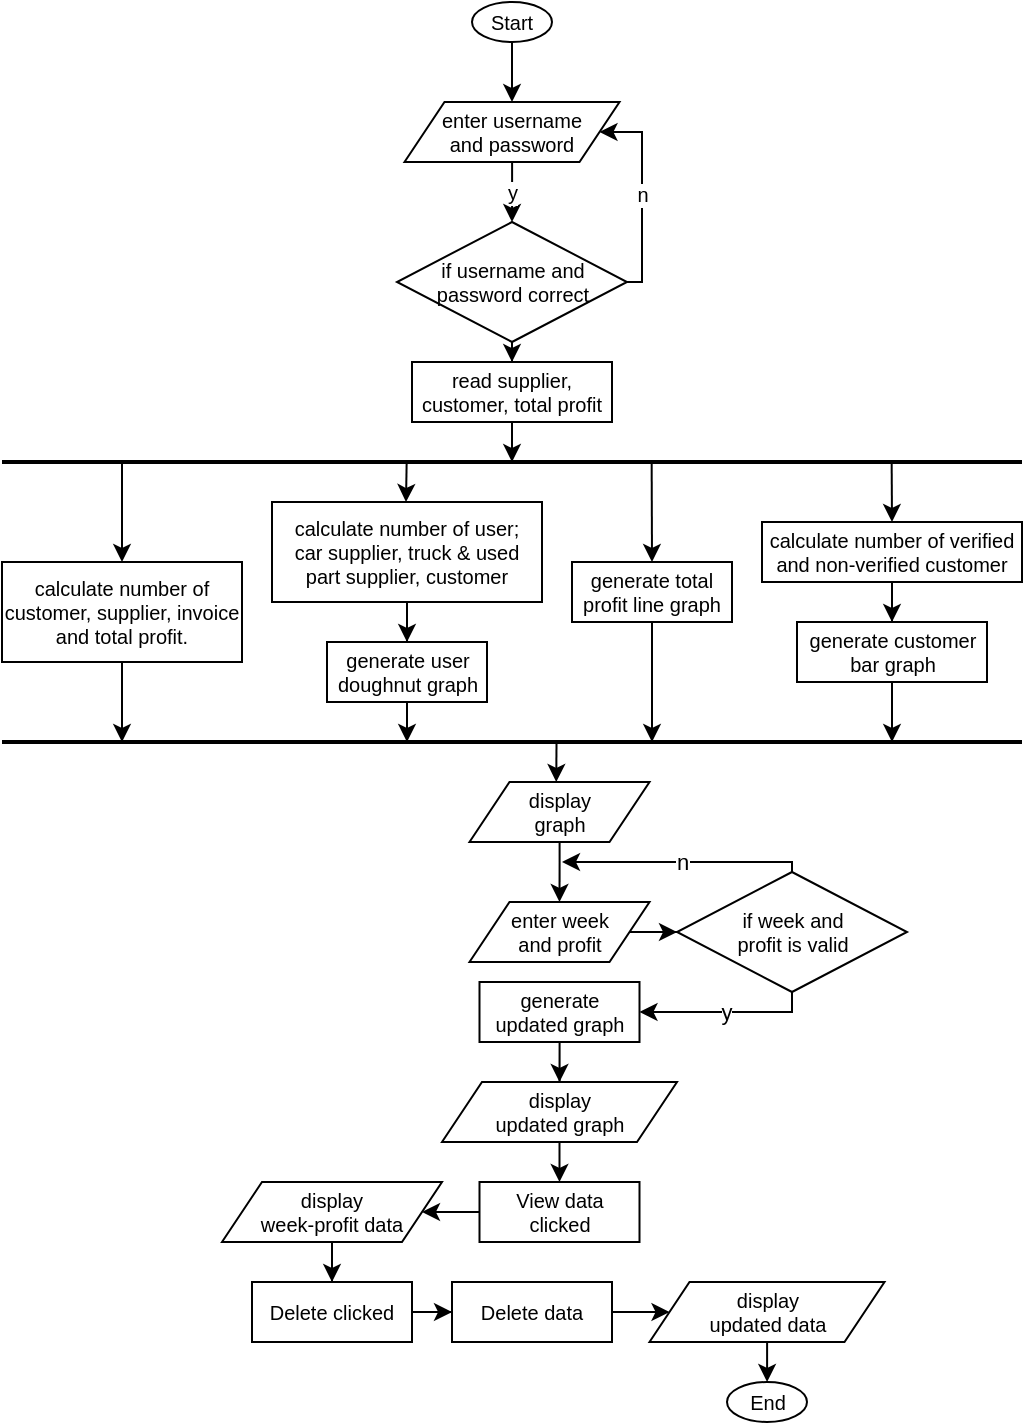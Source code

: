 <mxfile version="16.6.2" type="github">
  <diagram id="H_Jdd_ldM9zLRPTjP1w7" name="Page-1">
    <mxGraphModel dx="1324" dy="788" grid="1" gridSize="10" guides="1" tooltips="1" connect="1" arrows="1" fold="1" page="1" pageScale="1" pageWidth="850" pageHeight="1100" math="0" shadow="0">
      <root>
        <mxCell id="0" />
        <mxCell id="1" parent="0" />
        <mxCell id="H62kmctnPfHN1klwQb1k-8" style="edgeStyle=orthogonalEdgeStyle;rounded=0;orthogonalLoop=1;jettySize=auto;html=1;entryX=0.5;entryY=0;entryDx=0;entryDy=0;strokeWidth=1;fontSize=10;" parent="1" source="H62kmctnPfHN1klwQb1k-1" target="H62kmctnPfHN1klwQb1k-2" edge="1">
          <mxGeometry relative="1" as="geometry" />
        </mxCell>
        <mxCell id="H62kmctnPfHN1klwQb1k-1" value="Start" style="ellipse;whiteSpace=wrap;html=1;strokeWidth=1;fontSize=10;" parent="1" vertex="1">
          <mxGeometry x="235" width="40" height="20" as="geometry" />
        </mxCell>
        <mxCell id="H62kmctnPfHN1klwQb1k-9" value="y" style="edgeStyle=orthogonalEdgeStyle;rounded=0;orthogonalLoop=1;jettySize=auto;html=1;entryX=0.5;entryY=0;entryDx=0;entryDy=0;strokeWidth=1;fontSize=10;" parent="1" source="H62kmctnPfHN1klwQb1k-2" target="H62kmctnPfHN1klwQb1k-3" edge="1">
          <mxGeometry relative="1" as="geometry" />
        </mxCell>
        <mxCell id="H62kmctnPfHN1klwQb1k-2" value="enter username &lt;br style=&quot;font-size: 10px;&quot;&gt;and password" style="shape=parallelogram;perimeter=parallelogramPerimeter;whiteSpace=wrap;html=1;fixedSize=1;strokeWidth=1;fontSize=10;" parent="1" vertex="1">
          <mxGeometry x="201.25" y="50" width="107.5" height="30" as="geometry" />
        </mxCell>
        <mxCell id="H62kmctnPfHN1klwQb1k-10" value="n" style="edgeStyle=orthogonalEdgeStyle;rounded=0;orthogonalLoop=1;jettySize=auto;html=1;exitX=1;exitY=0.5;exitDx=0;exitDy=0;entryX=1;entryY=0.5;entryDx=0;entryDy=0;strokeWidth=1;fontSize=10;" parent="1" source="H62kmctnPfHN1klwQb1k-3" target="H62kmctnPfHN1klwQb1k-2" edge="1">
          <mxGeometry relative="1" as="geometry">
            <mxPoint x="440" y="70" as="targetPoint" />
            <Array as="points">
              <mxPoint x="320" y="140" />
              <mxPoint x="320" y="65" />
            </Array>
          </mxGeometry>
        </mxCell>
        <mxCell id="H62kmctnPfHN1klwQb1k-14" style="edgeStyle=orthogonalEdgeStyle;rounded=0;orthogonalLoop=1;jettySize=auto;html=1;strokeWidth=1;fontSize=10;entryX=0.5;entryY=0;entryDx=0;entryDy=0;" parent="1" source="H62kmctnPfHN1klwQb1k-3" target="H62kmctnPfHN1klwQb1k-33" edge="1">
          <mxGeometry relative="1" as="geometry">
            <mxPoint x="255" y="180" as="targetPoint" />
          </mxGeometry>
        </mxCell>
        <mxCell id="H62kmctnPfHN1klwQb1k-3" value="if username and &lt;br&gt;password correct" style="rhombus;whiteSpace=wrap;html=1;strokeWidth=1;fontSize=10;" parent="1" vertex="1">
          <mxGeometry x="197.5" y="110" width="115" height="60" as="geometry" />
        </mxCell>
        <mxCell id="H62kmctnPfHN1klwQb1k-24" style="edgeStyle=orthogonalEdgeStyle;rounded=0;orthogonalLoop=1;jettySize=auto;html=1;fontSize=9;startArrow=none;startFill=0;strokeWidth=1;" parent="1" source="H62kmctnPfHN1klwQb1k-4" edge="1">
          <mxGeometry relative="1" as="geometry">
            <mxPoint x="60" y="370" as="targetPoint" />
          </mxGeometry>
        </mxCell>
        <mxCell id="H62kmctnPfHN1klwQb1k-4" value="calculate number of customer, supplier, invoice and total profit." style="rounded=0;whiteSpace=wrap;html=1;strokeWidth=1;fontSize=10;" parent="1" vertex="1">
          <mxGeometry y="280" width="120" height="50" as="geometry" />
        </mxCell>
        <mxCell id="H62kmctnPfHN1klwQb1k-25" style="edgeStyle=orthogonalEdgeStyle;rounded=0;orthogonalLoop=1;jettySize=auto;html=1;entryX=0.5;entryY=0;entryDx=0;entryDy=0;fontSize=9;startArrow=none;startFill=0;strokeWidth=1;" parent="1" source="H62kmctnPfHN1klwQb1k-12" target="H62kmctnPfHN1klwQb1k-17" edge="1">
          <mxGeometry relative="1" as="geometry" />
        </mxCell>
        <mxCell id="H62kmctnPfHN1klwQb1k-12" value="calculate number of user;&lt;br&gt;car supplier, truck &amp;amp; used &lt;br&gt;part supplier, customer" style="rounded=0;whiteSpace=wrap;html=1;strokeWidth=1;fontSize=10;" parent="1" vertex="1">
          <mxGeometry x="135" y="250" width="135" height="50" as="geometry" />
        </mxCell>
        <mxCell id="H62kmctnPfHN1klwQb1k-13" value="" style="shape=link;html=1;rounded=0;strokeWidth=1;fontSize=10;width=-1.034;" parent="1" edge="1">
          <mxGeometry width="100" relative="1" as="geometry">
            <mxPoint y="230" as="sourcePoint" />
            <mxPoint x="510" y="230" as="targetPoint" />
          </mxGeometry>
        </mxCell>
        <mxCell id="H62kmctnPfHN1klwQb1k-27" style="edgeStyle=orthogonalEdgeStyle;rounded=0;orthogonalLoop=1;jettySize=auto;html=1;fontSize=9;startArrow=none;startFill=0;strokeWidth=1;" parent="1" source="H62kmctnPfHN1klwQb1k-15" edge="1">
          <mxGeometry relative="1" as="geometry">
            <mxPoint x="325" y="370" as="targetPoint" />
          </mxGeometry>
        </mxCell>
        <mxCell id="H62kmctnPfHN1klwQb1k-15" value="generate total &lt;br&gt;profit line graph" style="rounded=0;whiteSpace=wrap;html=1;strokeWidth=1;fontSize=10;" parent="1" vertex="1">
          <mxGeometry x="285" y="280" width="80" height="30" as="geometry" />
        </mxCell>
        <mxCell id="H62kmctnPfHN1klwQb1k-26" style="edgeStyle=orthogonalEdgeStyle;rounded=0;orthogonalLoop=1;jettySize=auto;html=1;entryX=0.5;entryY=0;entryDx=0;entryDy=0;fontSize=9;startArrow=none;startFill=0;strokeWidth=1;" parent="1" source="H62kmctnPfHN1klwQb1k-16" target="H62kmctnPfHN1klwQb1k-18" edge="1">
          <mxGeometry relative="1" as="geometry" />
        </mxCell>
        <mxCell id="H62kmctnPfHN1klwQb1k-16" value="calculate number of verified and non-verified customer" style="rounded=0;whiteSpace=wrap;html=1;strokeWidth=1;fontSize=10;" parent="1" vertex="1">
          <mxGeometry x="380" y="260" width="130" height="30" as="geometry" />
        </mxCell>
        <mxCell id="H62kmctnPfHN1klwQb1k-28" style="edgeStyle=orthogonalEdgeStyle;rounded=0;orthogonalLoop=1;jettySize=auto;html=1;fontSize=9;startArrow=none;startFill=0;strokeWidth=1;" parent="1" source="H62kmctnPfHN1klwQb1k-17" edge="1">
          <mxGeometry relative="1" as="geometry">
            <mxPoint x="202.5" y="370" as="targetPoint" />
          </mxGeometry>
        </mxCell>
        <mxCell id="H62kmctnPfHN1klwQb1k-17" value="generate user doughnut&amp;nbsp;graph" style="rounded=0;whiteSpace=wrap;html=1;strokeWidth=1;fontSize=10;" parent="1" vertex="1">
          <mxGeometry x="162.5" y="320" width="80" height="30" as="geometry" />
        </mxCell>
        <mxCell id="H62kmctnPfHN1klwQb1k-29" style="edgeStyle=orthogonalEdgeStyle;rounded=0;orthogonalLoop=1;jettySize=auto;html=1;fontSize=9;startArrow=none;startFill=0;strokeWidth=1;" parent="1" source="H62kmctnPfHN1klwQb1k-18" edge="1">
          <mxGeometry relative="1" as="geometry">
            <mxPoint x="445.0" y="370" as="targetPoint" />
          </mxGeometry>
        </mxCell>
        <mxCell id="H62kmctnPfHN1klwQb1k-18" value="generate customer bar&amp;nbsp;graph" style="rounded=0;whiteSpace=wrap;html=1;strokeWidth=1;fontSize=10;" parent="1" vertex="1">
          <mxGeometry x="397.5" y="310" width="95" height="30" as="geometry" />
        </mxCell>
        <mxCell id="H62kmctnPfHN1klwQb1k-19" value="" style="endArrow=none;html=1;rounded=0;fontSize=9;strokeWidth=1;exitX=0.5;exitY=0;exitDx=0;exitDy=0;startArrow=classic;startFill=1;" parent="1" source="H62kmctnPfHN1klwQb1k-4" edge="1">
          <mxGeometry width="50" height="50" relative="1" as="geometry">
            <mxPoint x="180" y="330" as="sourcePoint" />
            <mxPoint x="60" y="230" as="targetPoint" />
          </mxGeometry>
        </mxCell>
        <mxCell id="H62kmctnPfHN1klwQb1k-20" value="" style="endArrow=none;html=1;rounded=0;fontSize=9;strokeWidth=1;startArrow=classic;startFill=1;" parent="1" edge="1">
          <mxGeometry width="50" height="50" relative="1" as="geometry">
            <mxPoint x="202" y="250" as="sourcePoint" />
            <mxPoint x="202.33" y="230" as="targetPoint" />
          </mxGeometry>
        </mxCell>
        <mxCell id="H62kmctnPfHN1klwQb1k-21" value="" style="endArrow=none;html=1;rounded=0;fontSize=9;strokeWidth=1;exitX=0.5;exitY=0;exitDx=0;exitDy=0;startArrow=classic;startFill=1;" parent="1" source="H62kmctnPfHN1klwQb1k-15" edge="1">
          <mxGeometry width="50" height="50" relative="1" as="geometry">
            <mxPoint x="324.83" y="250" as="sourcePoint" />
            <mxPoint x="324.83" y="230" as="targetPoint" />
          </mxGeometry>
        </mxCell>
        <mxCell id="H62kmctnPfHN1klwQb1k-22" value="" style="endArrow=none;html=1;rounded=0;fontSize=9;strokeWidth=1;exitX=0.5;exitY=0;exitDx=0;exitDy=0;startArrow=classic;startFill=1;" parent="1" source="H62kmctnPfHN1klwQb1k-16" edge="1">
          <mxGeometry width="50" height="50" relative="1" as="geometry">
            <mxPoint x="444.83" y="250" as="sourcePoint" />
            <mxPoint x="444.83" y="230" as="targetPoint" />
          </mxGeometry>
        </mxCell>
        <mxCell id="H62kmctnPfHN1klwQb1k-23" value="" style="shape=link;html=1;rounded=0;strokeWidth=1;fontSize=10;width=-1.034;" parent="1" edge="1">
          <mxGeometry width="100" relative="1" as="geometry">
            <mxPoint y="370.0" as="sourcePoint" />
            <mxPoint x="510" y="370.0" as="targetPoint" />
          </mxGeometry>
        </mxCell>
        <mxCell id="H62kmctnPfHN1klwQb1k-31" value="" style="endArrow=none;html=1;rounded=0;fontSize=9;strokeWidth=1;exitX=0.482;exitY=-0.001;exitDx=0;exitDy=0;startArrow=classic;startFill=1;exitPerimeter=0;" parent="1" source="H62kmctnPfHN1klwQb1k-67" edge="1">
          <mxGeometry width="50" height="50" relative="1" as="geometry">
            <mxPoint x="277.5" y="390" as="sourcePoint" />
            <mxPoint x="277.26" y="370" as="targetPoint" />
          </mxGeometry>
        </mxCell>
        <mxCell id="H62kmctnPfHN1klwQb1k-35" style="edgeStyle=orthogonalEdgeStyle;rounded=0;orthogonalLoop=1;jettySize=auto;html=1;fontSize=9;startArrow=none;startFill=0;strokeWidth=1;" parent="1" source="H62kmctnPfHN1klwQb1k-33" edge="1">
          <mxGeometry relative="1" as="geometry">
            <mxPoint x="255" y="230.0" as="targetPoint" />
          </mxGeometry>
        </mxCell>
        <mxCell id="H62kmctnPfHN1klwQb1k-33" value="read supplier, customer, total profit" style="rounded=0;whiteSpace=wrap;html=1;strokeWidth=1;fontSize=10;" parent="1" vertex="1">
          <mxGeometry x="205" y="180" width="100" height="30" as="geometry" />
        </mxCell>
        <mxCell id="c0aOj0A7oZVtgGrrbuwA-3" style="edgeStyle=orthogonalEdgeStyle;rounded=0;orthogonalLoop=1;jettySize=auto;html=1;entryX=0.5;entryY=0;entryDx=0;entryDy=0;" edge="1" parent="1" source="H62kmctnPfHN1klwQb1k-67" target="c0aOj0A7oZVtgGrrbuwA-4">
          <mxGeometry relative="1" as="geometry">
            <mxPoint x="278.75" y="440" as="targetPoint" />
          </mxGeometry>
        </mxCell>
        <mxCell id="H62kmctnPfHN1klwQb1k-67" value="display&lt;br&gt;graph" style="shape=parallelogram;perimeter=parallelogramPerimeter;whiteSpace=wrap;html=1;fixedSize=1;strokeWidth=1;fontSize=10;" parent="1" vertex="1">
          <mxGeometry x="233.75" y="390" width="90" height="30" as="geometry" />
        </mxCell>
        <mxCell id="c0aOj0A7oZVtgGrrbuwA-10" style="edgeStyle=orthogonalEdgeStyle;rounded=0;orthogonalLoop=1;jettySize=auto;html=1;entryX=0;entryY=0.5;entryDx=0;entryDy=0;" edge="1" parent="1" source="c0aOj0A7oZVtgGrrbuwA-4" target="c0aOj0A7oZVtgGrrbuwA-9">
          <mxGeometry relative="1" as="geometry" />
        </mxCell>
        <mxCell id="c0aOj0A7oZVtgGrrbuwA-4" value="enter week&lt;br&gt;and profit" style="shape=parallelogram;perimeter=parallelogramPerimeter;whiteSpace=wrap;html=1;fixedSize=1;strokeWidth=1;fontSize=10;" vertex="1" parent="1">
          <mxGeometry x="233.75" y="450" width="90" height="30" as="geometry" />
        </mxCell>
        <mxCell id="c0aOj0A7oZVtgGrrbuwA-16" style="edgeStyle=orthogonalEdgeStyle;rounded=0;orthogonalLoop=1;jettySize=auto;html=1;entryX=0.5;entryY=0;entryDx=0;entryDy=0;" edge="1" parent="1" source="c0aOj0A7oZVtgGrrbuwA-5" target="c0aOj0A7oZVtgGrrbuwA-15">
          <mxGeometry relative="1" as="geometry" />
        </mxCell>
        <mxCell id="c0aOj0A7oZVtgGrrbuwA-5" value="display&lt;br&gt;updated graph" style="shape=parallelogram;perimeter=parallelogramPerimeter;whiteSpace=wrap;html=1;fixedSize=1;strokeWidth=1;fontSize=10;" vertex="1" parent="1">
          <mxGeometry x="220" y="540" width="117.5" height="30" as="geometry" />
        </mxCell>
        <mxCell id="c0aOj0A7oZVtgGrrbuwA-8" style="edgeStyle=orthogonalEdgeStyle;rounded=0;orthogonalLoop=1;jettySize=auto;html=1;entryX=0.5;entryY=0;entryDx=0;entryDy=0;" edge="1" parent="1" source="c0aOj0A7oZVtgGrrbuwA-6" target="c0aOj0A7oZVtgGrrbuwA-5">
          <mxGeometry relative="1" as="geometry" />
        </mxCell>
        <mxCell id="c0aOj0A7oZVtgGrrbuwA-6" value="generate updated graph" style="rounded=0;whiteSpace=wrap;html=1;strokeWidth=1;fontSize=10;" vertex="1" parent="1">
          <mxGeometry x="238.75" y="490" width="80" height="30" as="geometry" />
        </mxCell>
        <mxCell id="c0aOj0A7oZVtgGrrbuwA-11" value="n" style="edgeStyle=orthogonalEdgeStyle;rounded=0;orthogonalLoop=1;jettySize=auto;html=1;exitX=0.5;exitY=0;exitDx=0;exitDy=0;" edge="1" parent="1" source="c0aOj0A7oZVtgGrrbuwA-9">
          <mxGeometry relative="1" as="geometry">
            <mxPoint x="280" y="430" as="targetPoint" />
            <Array as="points">
              <mxPoint x="395" y="430" />
            </Array>
          </mxGeometry>
        </mxCell>
        <mxCell id="c0aOj0A7oZVtgGrrbuwA-12" value="y" style="edgeStyle=orthogonalEdgeStyle;rounded=0;orthogonalLoop=1;jettySize=auto;html=1;entryX=1;entryY=0.5;entryDx=0;entryDy=0;exitX=0.5;exitY=1;exitDx=0;exitDy=0;" edge="1" parent="1" source="c0aOj0A7oZVtgGrrbuwA-9" target="c0aOj0A7oZVtgGrrbuwA-6">
          <mxGeometry relative="1" as="geometry">
            <Array as="points">
              <mxPoint x="395" y="505" />
            </Array>
          </mxGeometry>
        </mxCell>
        <mxCell id="c0aOj0A7oZVtgGrrbuwA-9" value="if week and &lt;br&gt;profit is valid" style="rhombus;whiteSpace=wrap;html=1;strokeWidth=1;fontSize=10;" vertex="1" parent="1">
          <mxGeometry x="337.5" y="435" width="115" height="60" as="geometry" />
        </mxCell>
        <mxCell id="c0aOj0A7oZVtgGrrbuwA-18" style="edgeStyle=orthogonalEdgeStyle;rounded=0;orthogonalLoop=1;jettySize=auto;html=1;entryX=1;entryY=0.5;entryDx=0;entryDy=0;" edge="1" parent="1" source="c0aOj0A7oZVtgGrrbuwA-15" target="c0aOj0A7oZVtgGrrbuwA-17">
          <mxGeometry relative="1" as="geometry" />
        </mxCell>
        <mxCell id="c0aOj0A7oZVtgGrrbuwA-15" value="View data&lt;br&gt;clicked" style="rounded=0;whiteSpace=wrap;html=1;strokeWidth=1;fontSize=10;" vertex="1" parent="1">
          <mxGeometry x="238.75" y="590" width="80" height="30" as="geometry" />
        </mxCell>
        <mxCell id="c0aOj0A7oZVtgGrrbuwA-23" style="edgeStyle=orthogonalEdgeStyle;rounded=0;orthogonalLoop=1;jettySize=auto;html=1;entryX=0.5;entryY=0;entryDx=0;entryDy=0;" edge="1" parent="1" source="c0aOj0A7oZVtgGrrbuwA-17" target="c0aOj0A7oZVtgGrrbuwA-19">
          <mxGeometry relative="1" as="geometry" />
        </mxCell>
        <mxCell id="c0aOj0A7oZVtgGrrbuwA-17" value="display&lt;br&gt;week-profit data" style="shape=parallelogram;perimeter=parallelogramPerimeter;whiteSpace=wrap;html=1;fixedSize=1;strokeWidth=1;fontSize=10;" vertex="1" parent="1">
          <mxGeometry x="110" y="590" width="110" height="30" as="geometry" />
        </mxCell>
        <mxCell id="c0aOj0A7oZVtgGrrbuwA-25" style="edgeStyle=orthogonalEdgeStyle;rounded=0;orthogonalLoop=1;jettySize=auto;html=1;entryX=0;entryY=0.5;entryDx=0;entryDy=0;" edge="1" parent="1" source="c0aOj0A7oZVtgGrrbuwA-19" target="c0aOj0A7oZVtgGrrbuwA-24">
          <mxGeometry relative="1" as="geometry" />
        </mxCell>
        <mxCell id="c0aOj0A7oZVtgGrrbuwA-19" value="Delete clicked" style="rounded=0;whiteSpace=wrap;html=1;strokeWidth=1;fontSize=10;" vertex="1" parent="1">
          <mxGeometry x="125" y="640" width="80" height="30" as="geometry" />
        </mxCell>
        <mxCell id="c0aOj0A7oZVtgGrrbuwA-27" style="edgeStyle=orthogonalEdgeStyle;rounded=0;orthogonalLoop=1;jettySize=auto;html=1;entryX=0;entryY=0.5;entryDx=0;entryDy=0;" edge="1" parent="1" source="c0aOj0A7oZVtgGrrbuwA-24" target="c0aOj0A7oZVtgGrrbuwA-26">
          <mxGeometry relative="1" as="geometry" />
        </mxCell>
        <mxCell id="c0aOj0A7oZVtgGrrbuwA-24" value="Delete data" style="rounded=0;whiteSpace=wrap;html=1;strokeWidth=1;fontSize=10;" vertex="1" parent="1">
          <mxGeometry x="225" y="640" width="80" height="30" as="geometry" />
        </mxCell>
        <mxCell id="c0aOj0A7oZVtgGrrbuwA-29" style="edgeStyle=orthogonalEdgeStyle;rounded=0;orthogonalLoop=1;jettySize=auto;html=1;entryX=0.5;entryY=0;entryDx=0;entryDy=0;" edge="1" parent="1" source="c0aOj0A7oZVtgGrrbuwA-26" target="c0aOj0A7oZVtgGrrbuwA-28">
          <mxGeometry relative="1" as="geometry" />
        </mxCell>
        <mxCell id="c0aOj0A7oZVtgGrrbuwA-26" value="display&lt;br&gt;updated data" style="shape=parallelogram;perimeter=parallelogramPerimeter;whiteSpace=wrap;html=1;fixedSize=1;strokeWidth=1;fontSize=10;" vertex="1" parent="1">
          <mxGeometry x="323.75" y="640" width="117.5" height="30" as="geometry" />
        </mxCell>
        <mxCell id="c0aOj0A7oZVtgGrrbuwA-28" value="End" style="ellipse;whiteSpace=wrap;html=1;strokeWidth=1;fontSize=10;" vertex="1" parent="1">
          <mxGeometry x="362.5" y="690" width="40" height="20" as="geometry" />
        </mxCell>
      </root>
    </mxGraphModel>
  </diagram>
</mxfile>
